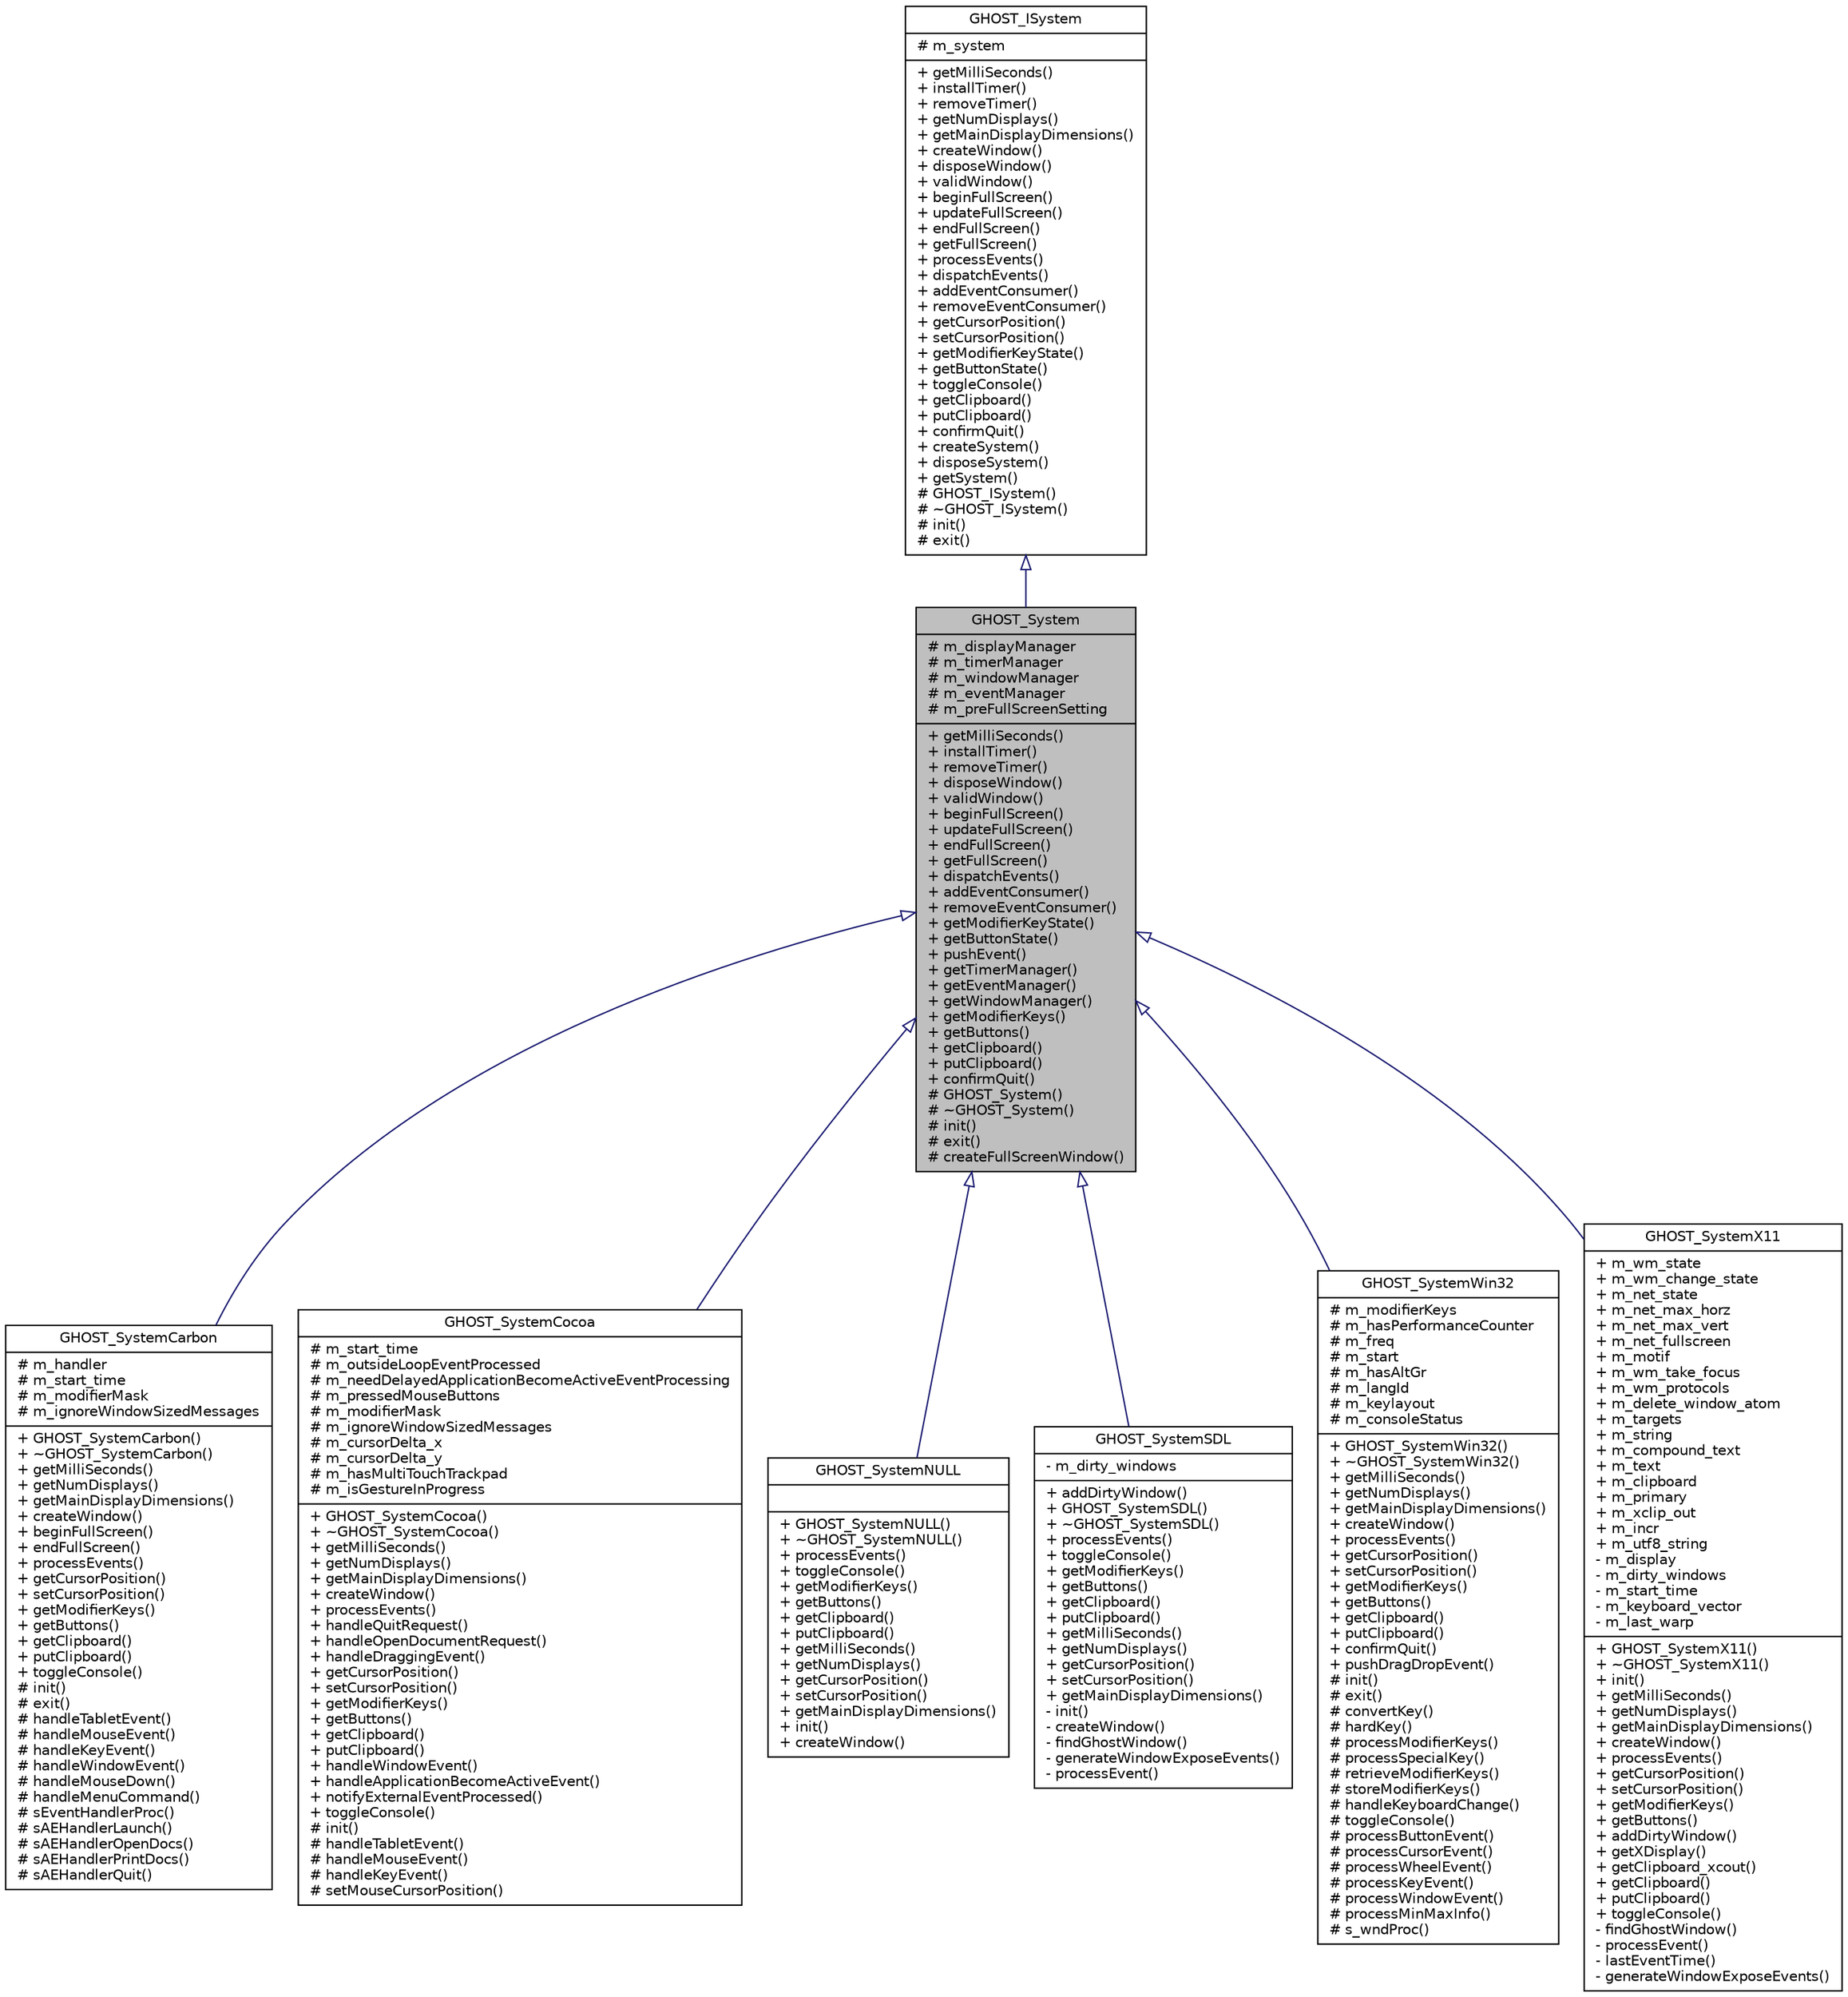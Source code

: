 digraph G
{
  edge [fontname="Helvetica",fontsize="10",labelfontname="Helvetica",labelfontsize="10"];
  node [fontname="Helvetica",fontsize="10",shape=record];
  Node1 [label="{GHOST_System\n|# m_displayManager\l# m_timerManager\l# m_windowManager\l# m_eventManager\l# m_preFullScreenSetting\l|+ getMilliSeconds()\l+ installTimer()\l+ removeTimer()\l+ disposeWindow()\l+ validWindow()\l+ beginFullScreen()\l+ updateFullScreen()\l+ endFullScreen()\l+ getFullScreen()\l+ dispatchEvents()\l+ addEventConsumer()\l+ removeEventConsumer()\l+ getModifierKeyState()\l+ getButtonState()\l+ pushEvent()\l+ getTimerManager()\l+ getEventManager()\l+ getWindowManager()\l+ getModifierKeys()\l+ getButtons()\l+ getClipboard()\l+ putClipboard()\l+ confirmQuit()\l# GHOST_System()\l# ~GHOST_System()\l# init()\l# exit()\l# createFullScreenWindow()\l}",height=0.2,width=0.4,color="black", fillcolor="grey75", style="filled" fontcolor="black"];
  Node2 -> Node1 [dir=back,color="midnightblue",fontsize="10",style="solid",arrowtail="empty",fontname="Helvetica"];
  Node2 [label="{GHOST_ISystem\n|# m_system\l|+ getMilliSeconds()\l+ installTimer()\l+ removeTimer()\l+ getNumDisplays()\l+ getMainDisplayDimensions()\l+ createWindow()\l+ disposeWindow()\l+ validWindow()\l+ beginFullScreen()\l+ updateFullScreen()\l+ endFullScreen()\l+ getFullScreen()\l+ processEvents()\l+ dispatchEvents()\l+ addEventConsumer()\l+ removeEventConsumer()\l+ getCursorPosition()\l+ setCursorPosition()\l+ getModifierKeyState()\l+ getButtonState()\l+ toggleConsole()\l+ getClipboard()\l+ putClipboard()\l+ confirmQuit()\l+ createSystem()\l+ disposeSystem()\l+ getSystem()\l# GHOST_ISystem()\l# ~GHOST_ISystem()\l# init()\l# exit()\l}",height=0.2,width=0.4,color="black", fillcolor="white", style="filled",URL="$d8/db3/classGHOST__ISystem.html"];
  Node1 -> Node3 [dir=back,color="midnightblue",fontsize="10",style="solid",arrowtail="empty",fontname="Helvetica"];
  Node3 [label="{GHOST_SystemCarbon\n|# m_handler\l# m_start_time\l# m_modifierMask\l# m_ignoreWindowSizedMessages\l|+ GHOST_SystemCarbon()\l+ ~GHOST_SystemCarbon()\l+ getMilliSeconds()\l+ getNumDisplays()\l+ getMainDisplayDimensions()\l+ createWindow()\l+ beginFullScreen()\l+ endFullScreen()\l+ processEvents()\l+ getCursorPosition()\l+ setCursorPosition()\l+ getModifierKeys()\l+ getButtons()\l+ getClipboard()\l+ putClipboard()\l+ toggleConsole()\l# init()\l# exit()\l# handleTabletEvent()\l# handleMouseEvent()\l# handleKeyEvent()\l# handleWindowEvent()\l# handleMouseDown()\l# handleMenuCommand()\l# sEventHandlerProc()\l# sAEHandlerLaunch()\l# sAEHandlerOpenDocs()\l# sAEHandlerPrintDocs()\l# sAEHandlerQuit()\l}",height=0.2,width=0.4,color="black", fillcolor="white", style="filled",URL="$dc/dd9/classGHOST__SystemCarbon.html"];
  Node1 -> Node4 [dir=back,color="midnightblue",fontsize="10",style="solid",arrowtail="empty",fontname="Helvetica"];
  Node4 [label="{GHOST_SystemCocoa\n|# m_start_time\l# m_outsideLoopEventProcessed\l# m_needDelayedApplicationBecomeActiveEventProcessing\l# m_pressedMouseButtons\l# m_modifierMask\l# m_ignoreWindowSizedMessages\l# m_cursorDelta_x\l# m_cursorDelta_y\l# m_hasMultiTouchTrackpad\l# m_isGestureInProgress\l|+ GHOST_SystemCocoa()\l+ ~GHOST_SystemCocoa()\l+ getMilliSeconds()\l+ getNumDisplays()\l+ getMainDisplayDimensions()\l+ createWindow()\l+ processEvents()\l+ handleQuitRequest()\l+ handleOpenDocumentRequest()\l+ handleDraggingEvent()\l+ getCursorPosition()\l+ setCursorPosition()\l+ getModifierKeys()\l+ getButtons()\l+ getClipboard()\l+ putClipboard()\l+ handleWindowEvent()\l+ handleApplicationBecomeActiveEvent()\l+ notifyExternalEventProcessed()\l+ toggleConsole()\l# init()\l# handleTabletEvent()\l# handleMouseEvent()\l# handleKeyEvent()\l# setMouseCursorPosition()\l}",height=0.2,width=0.4,color="black", fillcolor="white", style="filled",URL="$dc/d16/classGHOST__SystemCocoa.html"];
  Node1 -> Node5 [dir=back,color="midnightblue",fontsize="10",style="solid",arrowtail="empty",fontname="Helvetica"];
  Node5 [label="{GHOST_SystemNULL\n||+ GHOST_SystemNULL()\l+ ~GHOST_SystemNULL()\l+ processEvents()\l+ toggleConsole()\l+ getModifierKeys()\l+ getButtons()\l+ getClipboard()\l+ putClipboard()\l+ getMilliSeconds()\l+ getNumDisplays()\l+ getCursorPosition()\l+ setCursorPosition()\l+ getMainDisplayDimensions()\l+ init()\l+ createWindow()\l}",height=0.2,width=0.4,color="black", fillcolor="white", style="filled",URL="$d5/d33/classGHOST__SystemNULL.html"];
  Node1 -> Node6 [dir=back,color="midnightblue",fontsize="10",style="solid",arrowtail="empty",fontname="Helvetica"];
  Node6 [label="{GHOST_SystemSDL\n|- m_dirty_windows\l|+ addDirtyWindow()\l+ GHOST_SystemSDL()\l+ ~GHOST_SystemSDL()\l+ processEvents()\l+ toggleConsole()\l+ getModifierKeys()\l+ getButtons()\l+ getClipboard()\l+ putClipboard()\l+ getMilliSeconds()\l+ getNumDisplays()\l+ getCursorPosition()\l+ setCursorPosition()\l+ getMainDisplayDimensions()\l- init()\l- createWindow()\l- findGhostWindow()\l- generateWindowExposeEvents()\l- processEvent()\l}",height=0.2,width=0.4,color="black", fillcolor="white", style="filled",URL="$dd/df7/classGHOST__SystemSDL.html"];
  Node1 -> Node7 [dir=back,color="midnightblue",fontsize="10",style="solid",arrowtail="empty",fontname="Helvetica"];
  Node7 [label="{GHOST_SystemWin32\n|# m_modifierKeys\l# m_hasPerformanceCounter\l# m_freq\l# m_start\l# m_hasAltGr\l# m_langId\l# m_keylayout\l# m_consoleStatus\l|+ GHOST_SystemWin32()\l+ ~GHOST_SystemWin32()\l+ getMilliSeconds()\l+ getNumDisplays()\l+ getMainDisplayDimensions()\l+ createWindow()\l+ processEvents()\l+ getCursorPosition()\l+ setCursorPosition()\l+ getModifierKeys()\l+ getButtons()\l+ getClipboard()\l+ putClipboard()\l+ confirmQuit()\l+ pushDragDropEvent()\l# init()\l# exit()\l# convertKey()\l# hardKey()\l# processModifierKeys()\l# processSpecialKey()\l# retrieveModifierKeys()\l# storeModifierKeys()\l# handleKeyboardChange()\l# toggleConsole()\l# processButtonEvent()\l# processCursorEvent()\l# processWheelEvent()\l# processKeyEvent()\l# processWindowEvent()\l# processMinMaxInfo()\l# s_wndProc()\l}",height=0.2,width=0.4,color="black", fillcolor="white", style="filled",URL="$d5/d71/classGHOST__SystemWin32.html"];
  Node1 -> Node8 [dir=back,color="midnightblue",fontsize="10",style="solid",arrowtail="empty",fontname="Helvetica"];
  Node8 [label="{GHOST_SystemX11\n|+ m_wm_state\l+ m_wm_change_state\l+ m_net_state\l+ m_net_max_horz\l+ m_net_max_vert\l+ m_net_fullscreen\l+ m_motif\l+ m_wm_take_focus\l+ m_wm_protocols\l+ m_delete_window_atom\l+ m_targets\l+ m_string\l+ m_compound_text\l+ m_text\l+ m_clipboard\l+ m_primary\l+ m_xclip_out\l+ m_incr\l+ m_utf8_string\l- m_display\l- m_dirty_windows\l- m_start_time\l- m_keyboard_vector\l- m_last_warp\l|+ GHOST_SystemX11()\l+ ~GHOST_SystemX11()\l+ init()\l+ getMilliSeconds()\l+ getNumDisplays()\l+ getMainDisplayDimensions()\l+ createWindow()\l+ processEvents()\l+ getCursorPosition()\l+ setCursorPosition()\l+ getModifierKeys()\l+ getButtons()\l+ addDirtyWindow()\l+ getXDisplay()\l+ getClipboard_xcout()\l+ getClipboard()\l+ putClipboard()\l+ toggleConsole()\l- findGhostWindow()\l- processEvent()\l- lastEventTime()\l- generateWindowExposeEvents()\l}",height=0.2,width=0.4,color="black", fillcolor="white", style="filled",URL="$d4/dd2/classGHOST__SystemX11.html"];
}
